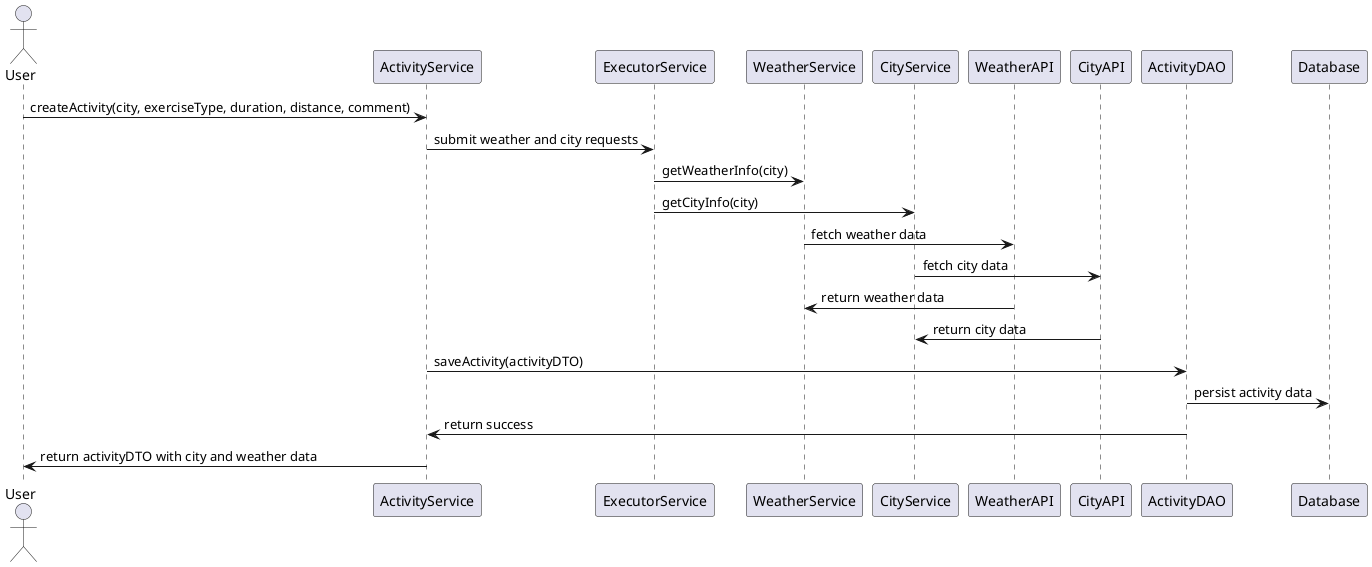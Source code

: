 @startuml
'https://plantuml.com/sequence-diagram

actor User
participant "ActivityService" as AS
participant "ExecutorService" as ES
participant "WeatherService" as WS
participant "CityService" as CS
participant "WeatherAPI" as WAPI
participant "CityAPI" as CAPI
participant "ActivityDAO" as DAO
participant "Database" as DB

User -> AS : createActivity(city, exerciseType, duration, distance, comment)
AS -> ES : submit weather and city requests
ES -> WS : getWeatherInfo(city)
ES -> CS : getCityInfo(city)
WS -> WAPI : fetch weather data
CS -> CAPI : fetch city data
WAPI -> WS : return weather data
CAPI -> CS : return city data
AS -> DAO : saveActivity(activityDTO)
DAO -> DB : persist activity data
DAO -> AS : return success
AS -> User : return activityDTO with city and weather data
@enduml

//A Sequence Diagram shows how objects interact in a particular
sequence over time.

//actor User: Defines the actor interacting with the system
(in this case, the user).
participant: Defines the different system components (like services or APIs).
->: Represents the messages sent between participants in the sequence.